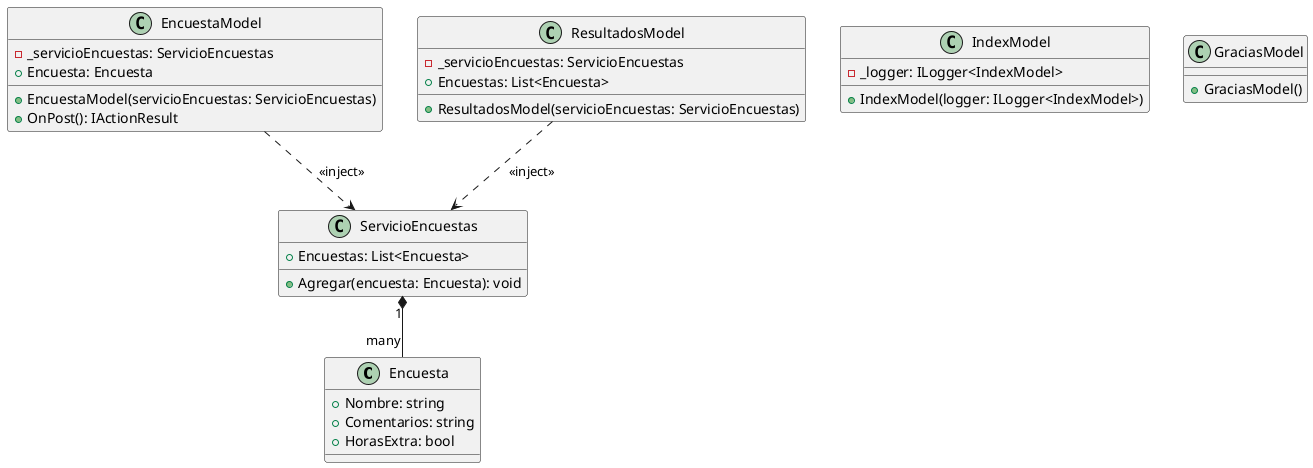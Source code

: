 @startuml

class Encuesta {
    + Nombre: string
    + Comentarios: string
    + HorasExtra: bool
}

class ServicioEncuestas {
    + Encuestas: List<Encuesta>
    + Agregar(encuesta: Encuesta): void
}

class IndexModel {
    - _logger: ILogger<IndexModel>
    + IndexModel(logger: ILogger<IndexModel>)
}

class EncuestaModel {
    - _servicioEncuestas: ServicioEncuestas
    + Encuesta: Encuesta
    + EncuestaModel(servicioEncuestas: ServicioEncuestas)
    + OnPost(): IActionResult
}

class GraciasModel {
    + GraciasModel()
}

class ResultadosModel {
    - _servicioEncuestas: ServicioEncuestas
    + Encuestas: List<Encuesta>
    + ResultadosModel(servicioEncuestas: ServicioEncuestas)
}

ServicioEncuestas "1" *-- "many" Encuesta
EncuestaModel ..> ServicioEncuestas : <<inject>>
ResultadosModel ..> ServicioEncuestas : <<inject>>

@enduml
